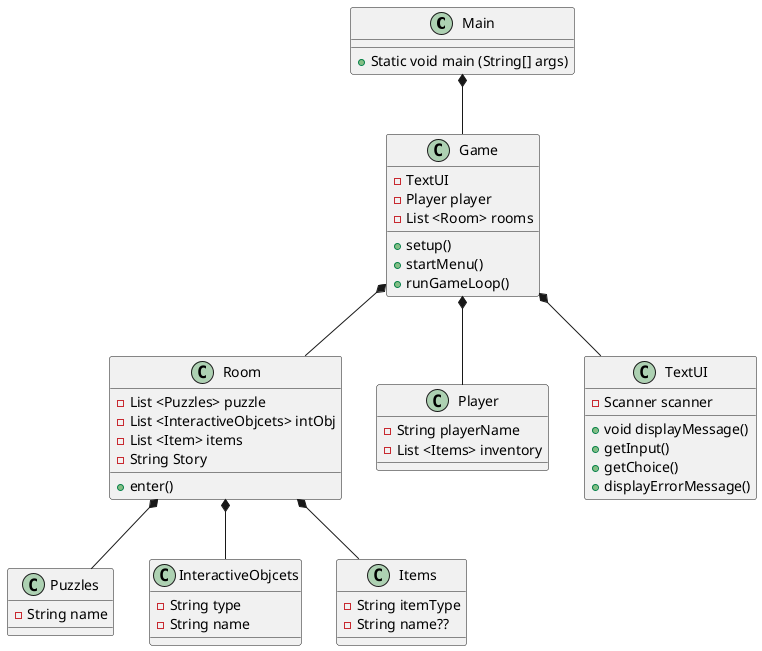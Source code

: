 @startuml
class Main
class Game
class Room
class Player
class TextUI
class Puzzles
class InteractiveObjcets
class Items



Main *--Game
Game *-- Room
Game *-- Player
Room *-- Puzzles
Room *-- InteractiveObjcets
Game *-- TextUI
Room *-- Items



Main : + Static void main (String[] args)

Game : - TextUI
Game : - Player player
Game : - List <Room> rooms
Game : + setup()
Game : + startMenu()
Game : + runGameLoop()


Room : - List <Puzzles> puzzle
Room : - List <InteractiveObjcets> intObj
Room : - List <Item> items
Room : - String Story
Room : + enter()

Player : - String playerName
Player : - List <Items> inventory

TextUI : - Scanner scanner
TextUI : + void displayMessage()
TextUI : + getInput()
TextUI : + getChoice()
TextUI : + displayErrorMessage()


Puzzles : - String name

InteractiveObjcets : - String type
InteractiveObjcets : - String name

Items : - String itemType
Items : - String name??











@enduml
